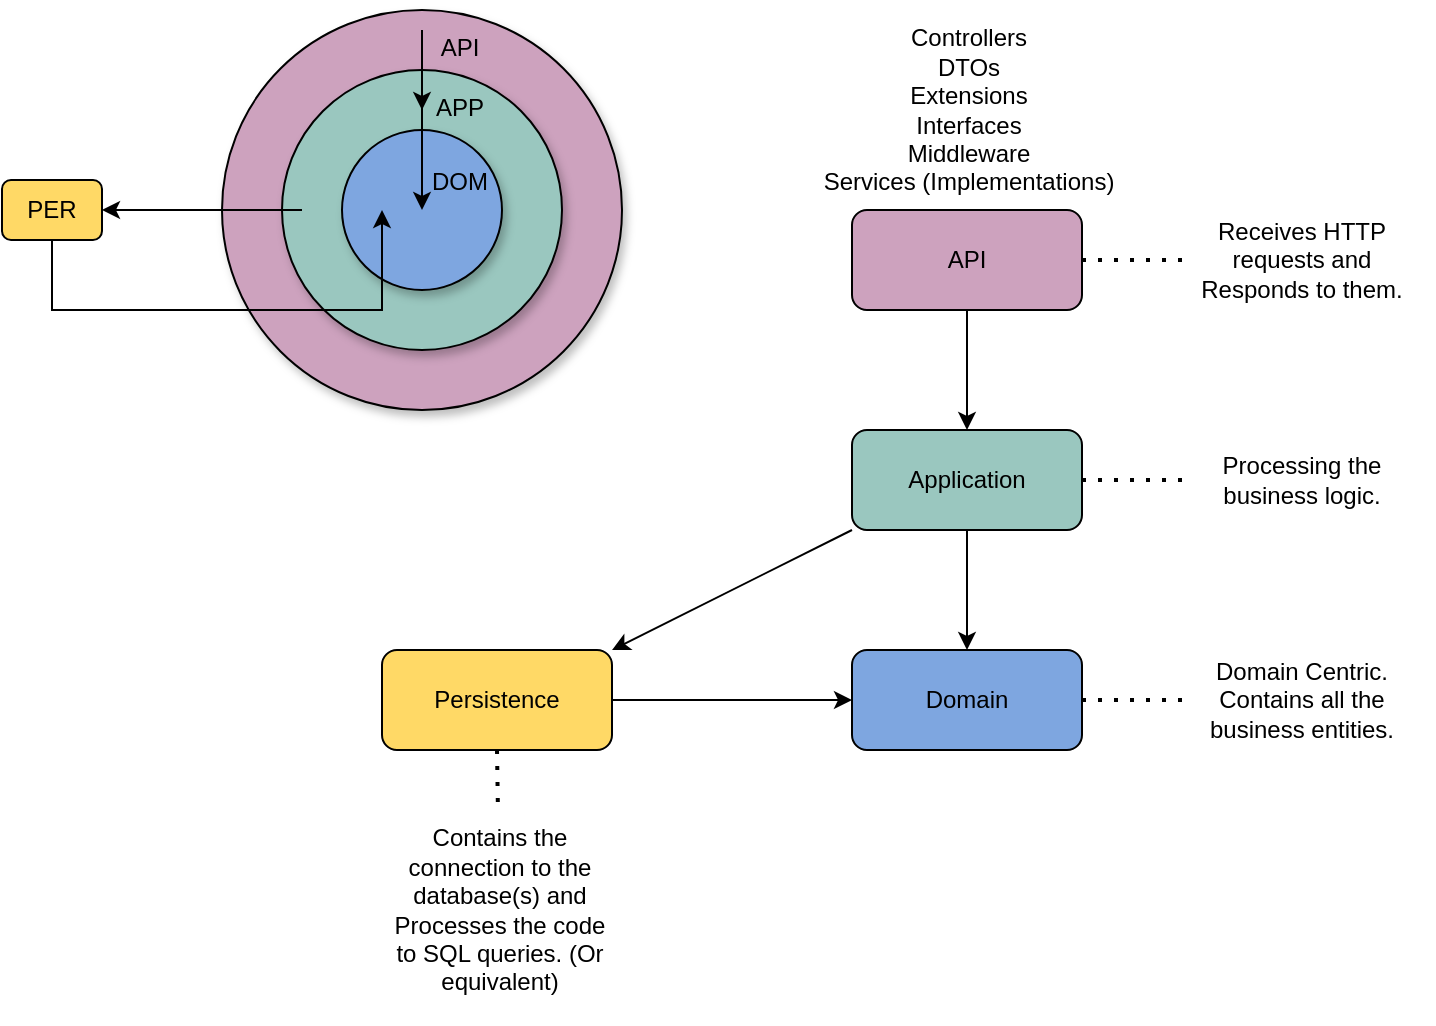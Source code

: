 <mxfile version="20.7.4" type="device"><diagram id="kzv2rB3BvZh0OGX9jOt-" name="Page-1"><mxGraphModel dx="1674" dy="854" grid="1" gridSize="10" guides="1" tooltips="1" connect="1" arrows="1" fold="1" page="1" pageScale="1" pageWidth="850" pageHeight="1100" math="0" shadow="0"><root><mxCell id="0"/><mxCell id="1" parent="0"/><mxCell id="HV5lvEqkJvTQhfqIQjCj-38" value="" style="group" vertex="1" connectable="0" parent="1"><mxGeometry x="90" y="40" width="310" height="200" as="geometry"/></mxCell><mxCell id="HV5lvEqkJvTQhfqIQjCj-28" value="" style="ellipse;whiteSpace=wrap;html=1;aspect=fixed;shadow=1;fillColor=#CDA2BE;" vertex="1" parent="HV5lvEqkJvTQhfqIQjCj-38"><mxGeometry x="110" width="200" height="200" as="geometry"/></mxCell><mxCell id="HV5lvEqkJvTQhfqIQjCj-27" value="" style="ellipse;whiteSpace=wrap;html=1;aspect=fixed;shadow=1;fillColor=#9AC7BF;" vertex="1" parent="HV5lvEqkJvTQhfqIQjCj-38"><mxGeometry x="140" y="30" width="140" height="140" as="geometry"/></mxCell><mxCell id="HV5lvEqkJvTQhfqIQjCj-26" value="" style="ellipse;whiteSpace=wrap;html=1;aspect=fixed;shadow=1;fillColor=#7EA6E0;" vertex="1" parent="HV5lvEqkJvTQhfqIQjCj-38"><mxGeometry x="170" y="60" width="80" height="80" as="geometry"/></mxCell><mxCell id="HV5lvEqkJvTQhfqIQjCj-29" value="PER" style="rounded=1;whiteSpace=wrap;html=1;fillColor=#FFD966;" vertex="1" parent="HV5lvEqkJvTQhfqIQjCj-38"><mxGeometry y="85" width="50" height="30" as="geometry"/></mxCell><mxCell id="HV5lvEqkJvTQhfqIQjCj-30" value="" style="endArrow=classic;html=1;rounded=0;" edge="1" parent="HV5lvEqkJvTQhfqIQjCj-38"><mxGeometry width="50" height="50" relative="1" as="geometry"><mxPoint x="210" y="10" as="sourcePoint"/><mxPoint x="210" y="50" as="targetPoint"/></mxGeometry></mxCell><mxCell id="HV5lvEqkJvTQhfqIQjCj-31" value="" style="endArrow=classic;html=1;rounded=0;entryX=0.5;entryY=0.5;entryDx=0;entryDy=0;entryPerimeter=0;" edge="1" parent="HV5lvEqkJvTQhfqIQjCj-38" target="HV5lvEqkJvTQhfqIQjCj-26"><mxGeometry width="50" height="50" relative="1" as="geometry"><mxPoint x="210" y="40" as="sourcePoint"/><mxPoint x="170.503" y="60.503" as="targetPoint"/></mxGeometry></mxCell><mxCell id="HV5lvEqkJvTQhfqIQjCj-32" value="" style="endArrow=classic;html=1;rounded=0;entryX=1;entryY=0.5;entryDx=0;entryDy=0;" edge="1" parent="HV5lvEqkJvTQhfqIQjCj-38" target="HV5lvEqkJvTQhfqIQjCj-29"><mxGeometry width="50" height="50" relative="1" as="geometry"><mxPoint x="150" y="100" as="sourcePoint"/><mxPoint x="180.503" y="70.503" as="targetPoint"/></mxGeometry></mxCell><mxCell id="HV5lvEqkJvTQhfqIQjCj-33" value="" style="endArrow=classic;html=1;rounded=0;exitX=0.5;exitY=1;exitDx=0;exitDy=0;" edge="1" parent="HV5lvEqkJvTQhfqIQjCj-38" source="HV5lvEqkJvTQhfqIQjCj-29"><mxGeometry width="50" height="50" relative="1" as="geometry"><mxPoint x="120" y="-100" as="sourcePoint"/><mxPoint x="190" y="100" as="targetPoint"/><Array as="points"><mxPoint x="25" y="150"/><mxPoint x="190" y="150"/></Array></mxGeometry></mxCell><mxCell id="HV5lvEqkJvTQhfqIQjCj-34" value="API" style="text;html=1;strokeColor=none;fillColor=none;align=center;verticalAlign=middle;whiteSpace=wrap;rounded=0;shadow=1;" vertex="1" parent="HV5lvEqkJvTQhfqIQjCj-38"><mxGeometry x="199" y="4" width="60" height="30" as="geometry"/></mxCell><mxCell id="HV5lvEqkJvTQhfqIQjCj-36" value="APP" style="text;html=1;strokeColor=none;fillColor=none;align=center;verticalAlign=middle;whiteSpace=wrap;rounded=0;shadow=1;" vertex="1" parent="HV5lvEqkJvTQhfqIQjCj-38"><mxGeometry x="199" y="34" width="60" height="30" as="geometry"/></mxCell><mxCell id="HV5lvEqkJvTQhfqIQjCj-37" value="DOM" style="text;html=1;strokeColor=none;fillColor=none;align=center;verticalAlign=middle;whiteSpace=wrap;rounded=0;shadow=1;" vertex="1" parent="HV5lvEqkJvTQhfqIQjCj-38"><mxGeometry x="199" y="71" width="60" height="30" as="geometry"/></mxCell><mxCell id="HV5lvEqkJvTQhfqIQjCj-39" value="" style="group" vertex="1" connectable="0" parent="1"><mxGeometry x="280" y="40" width="520" height="500" as="geometry"/></mxCell><mxCell id="HV5lvEqkJvTQhfqIQjCj-1" value="API" style="rounded=1;whiteSpace=wrap;html=1;fillColor=#CDA2BE;" vertex="1" parent="HV5lvEqkJvTQhfqIQjCj-39"><mxGeometry x="235" y="100" width="115" height="50" as="geometry"/></mxCell><mxCell id="HV5lvEqkJvTQhfqIQjCj-2" value="Application" style="rounded=1;whiteSpace=wrap;html=1;fillColor=#9AC7BF;" vertex="1" parent="HV5lvEqkJvTQhfqIQjCj-39"><mxGeometry x="235" y="210" width="115" height="50" as="geometry"/></mxCell><mxCell id="HV5lvEqkJvTQhfqIQjCj-3" value="Domain" style="rounded=1;whiteSpace=wrap;html=1;fillColor=#7EA6E0;" vertex="1" parent="HV5lvEqkJvTQhfqIQjCj-39"><mxGeometry x="235" y="320" width="115" height="50" as="geometry"/></mxCell><mxCell id="HV5lvEqkJvTQhfqIQjCj-4" value="Persistence" style="rounded=1;whiteSpace=wrap;html=1;fillColor=#FFD966;" vertex="1" parent="HV5lvEqkJvTQhfqIQjCj-39"><mxGeometry y="320" width="115" height="50" as="geometry"/></mxCell><mxCell id="HV5lvEqkJvTQhfqIQjCj-6" value="" style="endArrow=classic;html=1;rounded=0;exitX=0.5;exitY=1;exitDx=0;exitDy=0;entryX=0.5;entryY=0;entryDx=0;entryDy=0;" edge="1" parent="HV5lvEqkJvTQhfqIQjCj-39" source="HV5lvEqkJvTQhfqIQjCj-2" target="HV5lvEqkJvTQhfqIQjCj-3"><mxGeometry width="50" height="50" relative="1" as="geometry"><mxPoint x="210" y="420" as="sourcePoint"/><mxPoint x="260" y="370" as="targetPoint"/></mxGeometry></mxCell><mxCell id="HV5lvEqkJvTQhfqIQjCj-7" value="" style="endArrow=classic;html=1;rounded=0;exitX=0.5;exitY=1;exitDx=0;exitDy=0;entryX=0.5;entryY=0;entryDx=0;entryDy=0;" edge="1" parent="HV5lvEqkJvTQhfqIQjCj-39" source="HV5lvEqkJvTQhfqIQjCj-1" target="HV5lvEqkJvTQhfqIQjCj-2"><mxGeometry width="50" height="50" relative="1" as="geometry"><mxPoint x="302.5" y="270" as="sourcePoint"/><mxPoint x="302.5" y="330" as="targetPoint"/></mxGeometry></mxCell><mxCell id="HV5lvEqkJvTQhfqIQjCj-8" value="" style="endArrow=classic;html=1;rounded=0;exitX=0;exitY=1;exitDx=0;exitDy=0;entryX=1;entryY=0;entryDx=0;entryDy=0;" edge="1" parent="HV5lvEqkJvTQhfqIQjCj-39" source="HV5lvEqkJvTQhfqIQjCj-2" target="HV5lvEqkJvTQhfqIQjCj-4"><mxGeometry width="50" height="50" relative="1" as="geometry"><mxPoint x="312.5" y="280" as="sourcePoint"/><mxPoint x="312.5" y="340" as="targetPoint"/></mxGeometry></mxCell><mxCell id="HV5lvEqkJvTQhfqIQjCj-9" value="" style="endArrow=classic;html=1;rounded=0;exitX=1;exitY=0.5;exitDx=0;exitDy=0;entryX=0;entryY=0.5;entryDx=0;entryDy=0;" edge="1" parent="HV5lvEqkJvTQhfqIQjCj-39" source="HV5lvEqkJvTQhfqIQjCj-4" target="HV5lvEqkJvTQhfqIQjCj-3"><mxGeometry width="50" height="50" relative="1" as="geometry"><mxPoint x="322.5" y="290" as="sourcePoint"/><mxPoint x="322.5" y="350" as="targetPoint"/></mxGeometry></mxCell><mxCell id="HV5lvEqkJvTQhfqIQjCj-10" value="Receives HTTP requests and Responds to them." style="text;html=1;strokeColor=none;fillColor=none;align=center;verticalAlign=middle;whiteSpace=wrap;rounded=0;shadow=1;" vertex="1" parent="HV5lvEqkJvTQhfqIQjCj-39"><mxGeometry x="400" y="95" width="120" height="60" as="geometry"/></mxCell><mxCell id="HV5lvEqkJvTQhfqIQjCj-11" value="" style="endArrow=none;dashed=1;html=1;dashPattern=1 3;strokeWidth=2;rounded=0;entryX=0;entryY=0.5;entryDx=0;entryDy=0;exitX=1;exitY=0.5;exitDx=0;exitDy=0;" edge="1" parent="HV5lvEqkJvTQhfqIQjCj-39" source="HV5lvEqkJvTQhfqIQjCj-1" target="HV5lvEqkJvTQhfqIQjCj-10"><mxGeometry width="50" height="50" relative="1" as="geometry"><mxPoint x="330" y="380" as="sourcePoint"/><mxPoint x="380" y="330" as="targetPoint"/></mxGeometry></mxCell><mxCell id="HV5lvEqkJvTQhfqIQjCj-12" value="Processing the business logic." style="text;html=1;strokeColor=none;fillColor=none;align=center;verticalAlign=middle;whiteSpace=wrap;rounded=0;shadow=1;" vertex="1" parent="HV5lvEqkJvTQhfqIQjCj-39"><mxGeometry x="400" y="205" width="120" height="60" as="geometry"/></mxCell><mxCell id="HV5lvEqkJvTQhfqIQjCj-13" value="" style="endArrow=none;dashed=1;html=1;dashPattern=1 3;strokeWidth=2;rounded=0;entryX=0;entryY=0.5;entryDx=0;entryDy=0;exitX=1;exitY=0.5;exitDx=0;exitDy=0;" edge="1" parent="HV5lvEqkJvTQhfqIQjCj-39" source="HV5lvEqkJvTQhfqIQjCj-2" target="HV5lvEqkJvTQhfqIQjCj-12"><mxGeometry width="50" height="50" relative="1" as="geometry"><mxPoint x="360" y="135" as="sourcePoint"/><mxPoint x="410" y="135" as="targetPoint"/></mxGeometry></mxCell><mxCell id="HV5lvEqkJvTQhfqIQjCj-14" value="Domain Centric. Contains all the business entities." style="text;html=1;strokeColor=none;fillColor=none;align=center;verticalAlign=middle;whiteSpace=wrap;rounded=0;shadow=1;" vertex="1" parent="HV5lvEqkJvTQhfqIQjCj-39"><mxGeometry x="400" y="315" width="120" height="60" as="geometry"/></mxCell><mxCell id="HV5lvEqkJvTQhfqIQjCj-15" value="" style="endArrow=none;dashed=1;html=1;dashPattern=1 3;strokeWidth=2;rounded=0;entryX=0;entryY=0.5;entryDx=0;entryDy=0;exitX=1;exitY=0.5;exitDx=0;exitDy=0;" edge="1" parent="HV5lvEqkJvTQhfqIQjCj-39" source="HV5lvEqkJvTQhfqIQjCj-3" target="HV5lvEqkJvTQhfqIQjCj-14"><mxGeometry width="50" height="50" relative="1" as="geometry"><mxPoint x="360" y="245" as="sourcePoint"/><mxPoint x="410" y="245" as="targetPoint"/></mxGeometry></mxCell><mxCell id="HV5lvEqkJvTQhfqIQjCj-16" value="Contains the connection to the database(s) and Processes the code to SQL queries. (Or equivalent)" style="text;html=1;strokeColor=none;fillColor=none;align=center;verticalAlign=middle;whiteSpace=wrap;rounded=0;shadow=1;" vertex="1" parent="HV5lvEqkJvTQhfqIQjCj-39"><mxGeometry y="400" width="117.5" height="100" as="geometry"/></mxCell><mxCell id="HV5lvEqkJvTQhfqIQjCj-17" value="" style="endArrow=none;dashed=1;html=1;dashPattern=1 3;strokeWidth=2;rounded=0;exitX=0.5;exitY=1;exitDx=0;exitDy=0;" edge="1" parent="HV5lvEqkJvTQhfqIQjCj-39" source="HV5lvEqkJvTQhfqIQjCj-4" target="HV5lvEqkJvTQhfqIQjCj-16"><mxGeometry width="50" height="50" relative="1" as="geometry"><mxPoint x="360" y="355" as="sourcePoint"/><mxPoint x="410" y="355" as="targetPoint"/></mxGeometry></mxCell><mxCell id="HV5lvEqkJvTQhfqIQjCj-23" value="Controllers&lt;br&gt;DTOs&lt;br&gt;Extensions&lt;br&gt;Interfaces&lt;br&gt;Middleware&lt;br&gt;Services (Implementations)" style="text;html=1;align=center;verticalAlign=middle;resizable=0;points=[];autosize=1;strokeColor=none;fillColor=none;" vertex="1" parent="HV5lvEqkJvTQhfqIQjCj-39"><mxGeometry x="207.5" width="170" height="100" as="geometry"/></mxCell></root></mxGraphModel></diagram></mxfile>